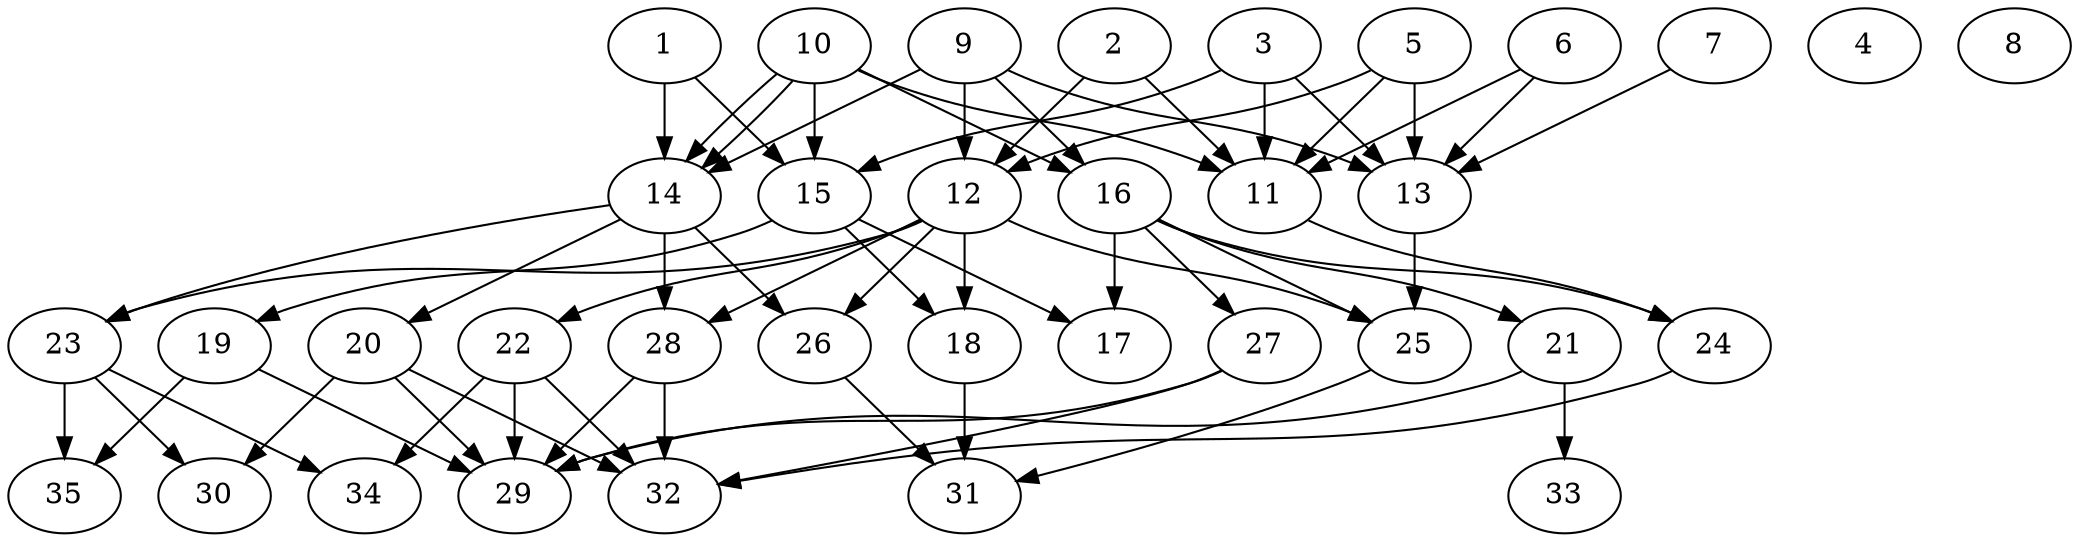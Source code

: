 // DAG (tier=2-normal, mode=data, n=35, ccr=0.440, fat=0.652, density=0.458, regular=0.589, jump=0.156, mindata=2097152, maxdata=16777216)
// DAG automatically generated by daggen at Sun Aug 24 16:33:33 2025
// /home/ermia/Project/Environments/daggen/bin/daggen --dot --ccr 0.440 --fat 0.652 --regular 0.589 --density 0.458 --jump 0.156 --mindata 2097152 --maxdata 16777216 -n 35 
digraph G {
  1 [size="965050377963336064", alpha="0.01", expect_size="482525188981668032"]
  1 -> 14 [size ="371970013134848"]
  1 -> 15 [size ="371970013134848"]
  2 [size="565644118957437760", alpha="0.02", expect_size="282822059478718880"]
  2 -> 11 [size ="232180907245568"]
  2 -> 12 [size ="232180907245568"]
  3 [size="61791735619441776", alpha="0.15", expect_size="30895867809720888"]
  3 -> 11 [size ="46326087680000"]
  3 -> 13 [size ="46326087680000"]
  3 -> 15 [size ="46326087680000"]
  4 [size="60409855983142752", alpha="0.04", expect_size="30204927991571376"]
  5 [size="87229708486924304384", alpha="0.08", expect_size="43614854243462152192"]
  5 -> 11 [size ="157349826265088"]
  5 -> 12 [size ="157349826265088"]
  5 -> 13 [size ="157349826265088"]
  6 [size="770816744091482587136", alpha="0.14", expect_size="385408372045741293568"]
  6 -> 11 [size ="672549230870528"]
  6 -> 13 [size ="672549230870528"]
  7 [size="960923538125948", alpha="0.12", expect_size="480461769062974"]
  7 -> 13 [size ="42505085124608"]
  8 [size="493644374959789703168", alpha="0.14", expect_size="246822187479894851584"]
  9 [size="9380573874391982", alpha="0.08", expect_size="4690286937195991"]
  9 -> 12 [size ="170700799213568"]
  9 -> 13 [size ="170700799213568"]
  9 -> 14 [size ="170700799213568"]
  9 -> 16 [size ="170700799213568"]
  10 [size="1688600764174865268736", alpha="0.14", expect_size="844300382087432634368"]
  10 -> 11 [size ="1134422002761728"]
  10 -> 14 [size ="1134422002761728"]
  10 -> 14 [size ="1134422002761728"]
  10 -> 15 [size ="1134422002761728"]
  10 -> 16 [size ="1134422002761728"]
  11 [size="7716906386445786", alpha="0.00", expect_size="3858453193222893"]
  11 -> 24 [size ="473244335341568"]
  12 [size="36284152513914994688", alpha="0.05", expect_size="18142076256957497344"]
  12 -> 18 [size ="87680155123712"]
  12 -> 22 [size ="87680155123712"]
  12 -> 23 [size ="87680155123712"]
  12 -> 25 [size ="87680155123712"]
  12 -> 26 [size ="87680155123712"]
  12 -> 28 [size ="87680155123712"]
  13 [size="1409364205405340696576", alpha="0.02", expect_size="704682102702670348288"]
  13 -> 25 [size ="1005631368593408"]
  14 [size="147825204461459616", alpha="0.06", expect_size="73912602230729808"]
  14 -> 20 [size ="332626837635072"]
  14 -> 23 [size ="332626837635072"]
  14 -> 26 [size ="332626837635072"]
  14 -> 28 [size ="332626837635072"]
  15 [size="262647638671266676736", alpha="0.14", expect_size="131323819335633338368"]
  15 -> 17 [size ="328099564617728"]
  15 -> 18 [size ="328099564617728"]
  15 -> 19 [size ="328099564617728"]
  16 [size="23268400710995768", alpha="0.15", expect_size="11634200355497884"]
  16 -> 17 [size ="871724312690688"]
  16 -> 21 [size ="871724312690688"]
  16 -> 24 [size ="871724312690688"]
  16 -> 25 [size ="871724312690688"]
  16 -> 27 [size ="871724312690688"]
  17 [size="98957825059755917312", alpha="0.17", expect_size="49478912529877958656"]
  18 [size="273940765348015136", alpha="0.11", expect_size="136970382674007568"]
  18 -> 31 [size ="144960590446592"]
  19 [size="89612661888311744", alpha="0.17", expect_size="44806330944155872"]
  19 -> 29 [size ="1441767673036800"]
  19 -> 35 [size ="1441767673036800"]
  20 [size="4858297900411819008", alpha="0.11", expect_size="2429148950205909504"]
  20 -> 29 [size ="2023432585740288"]
  20 -> 30 [size ="2023432585740288"]
  20 -> 32 [size ="2023432585740288"]
  21 [size="2638215010441756", alpha="0.07", expect_size="1319107505220878"]
  21 -> 29 [size ="52470751428608"]
  21 -> 33 [size ="52470751428608"]
  22 [size="2547839164589883260928", alpha="0.02", expect_size="1273919582294941630464"]
  22 -> 29 [size ="1492352187236352"]
  22 -> 32 [size ="1492352187236352"]
  22 -> 34 [size ="1492352187236352"]
  23 [size="56023917805677448", alpha="0.07", expect_size="28011958902838724"]
  23 -> 30 [size ="1399413222146048"]
  23 -> 34 [size ="1399413222146048"]
  23 -> 35 [size ="1399413222146048"]
  24 [size="33853410322298696", alpha="0.02", expect_size="16926705161149348"]
  24 -> 32 [size ="1895750657114112"]
  25 [size="404625001946921566208", alpha="0.10", expect_size="202312500973460783104"]
  25 -> 31 [size ="437648183263232"]
  26 [size="2876820757271130669056", alpha="0.12", expect_size="1438410378635565334528"]
  26 -> 31 [size ="1618198730375168"]
  27 [size="551406731146861477888", alpha="0.07", expect_size="275703365573430738944"]
  27 -> 29 [size ="537945190694912"]
  27 -> 32 [size ="537945190694912"]
  28 [size="644214552182786176", alpha="0.07", expect_size="322107276091393088"]
  28 -> 29 [size ="366737727946752"]
  28 -> 32 [size ="366737727946752"]
  29 [size="280947540914092376064", alpha="0.02", expect_size="140473770457046188032"]
  30 [size="83471430610443504", alpha="0.16", expect_size="41735715305221752"]
  31 [size="5316753471565968384", alpha="0.16", expect_size="2658376735782984192"]
  32 [size="55991289889574354944", alpha="0.10", expect_size="27995644944787177472"]
  33 [size="1311497402320336128", alpha="0.05", expect_size="655748701160168064"]
  34 [size="2354403513947484", alpha="0.13", expect_size="1177201756973742"]
  35 [size="1056936321918899200", alpha="0.18", expect_size="528468160959449600"]
}